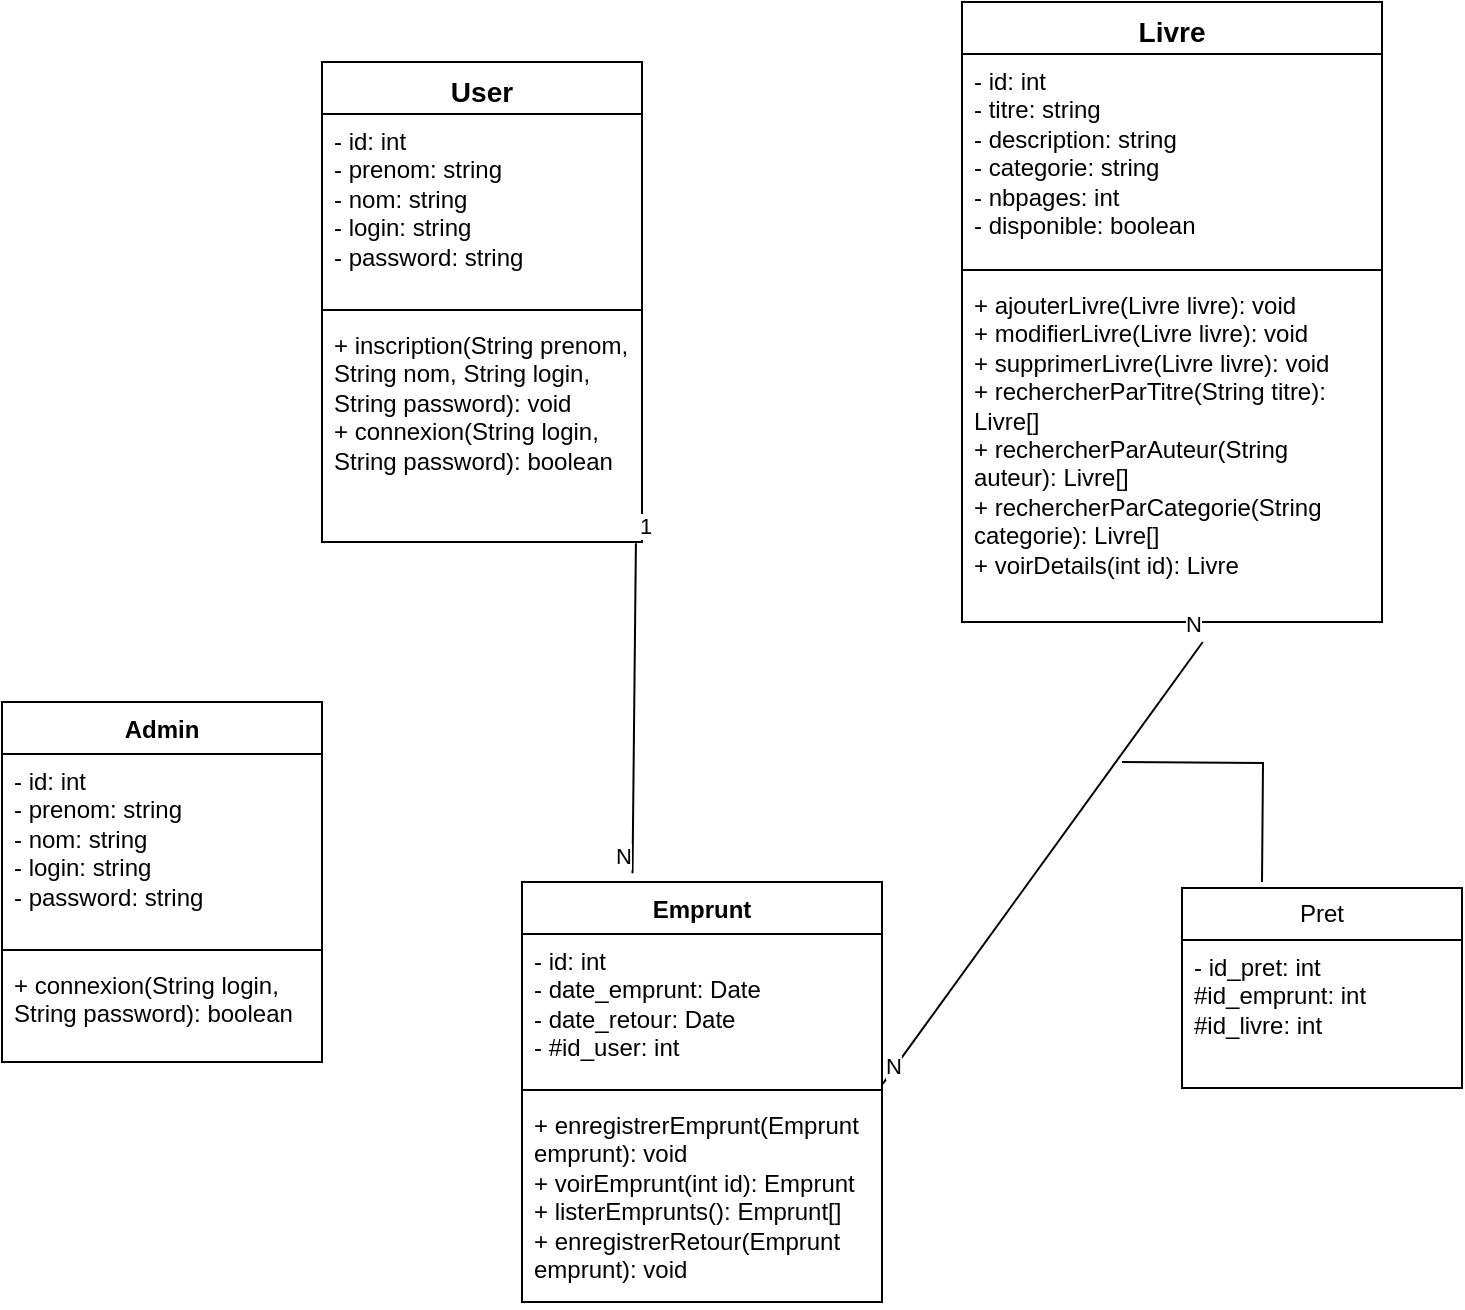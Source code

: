 <mxfile version="24.6.0" type="github">
  <diagram name="Page-1" id="hRsvSLn2zVmAwbegXf9u">
    <mxGraphModel dx="880" dy="529" grid="1" gridSize="10" guides="1" tooltips="1" connect="1" arrows="1" fold="1" page="1" pageScale="1" pageWidth="850" pageHeight="1100" math="0" shadow="0">
      <root>
        <mxCell id="0" />
        <mxCell id="1" parent="0" />
        <mxCell id="Yn_4mtnrS9CEGiopFEC6-2" value="&lt;font style=&quot;font-size: 14px;&quot;&gt;User&lt;/font&gt;" style="swimlane;fontStyle=1;align=center;verticalAlign=top;childLayout=stackLayout;horizontal=1;startSize=26;horizontalStack=0;resizeParent=1;resizeParentMax=0;resizeLast=0;collapsible=1;marginBottom=0;whiteSpace=wrap;html=1;" parent="1" vertex="1">
          <mxGeometry x="200" y="50" width="160" height="240" as="geometry" />
        </mxCell>
        <mxCell id="Yn_4mtnrS9CEGiopFEC6-3" value="&lt;font style=&quot;font-size: 12px;&quot;&gt;&lt;font style=&quot;font-size: 12px;&quot;&gt;- &lt;/font&gt;&lt;font style=&quot;font-size: 12px;&quot;&gt;id: int&lt;/font&gt;&lt;/font&gt;&lt;div style=&quot;&quot;&gt;&lt;font style=&quot;font-size: 12px;&quot;&gt;- prenom: string&lt;/font&gt;&lt;/div&gt;&lt;div style=&quot;&quot;&gt;&lt;font style=&quot;font-size: 12px;&quot;&gt;- &lt;font style=&quot;font-size: 12px;&quot;&gt;nom: string&lt;/font&gt;&lt;/font&gt;&lt;/div&gt;&lt;div style=&quot;&quot;&gt;&lt;span style=&quot;background-color: initial;&quot;&gt;&lt;font style=&quot;font-size: 12px;&quot;&gt;- login: string&lt;/font&gt;&lt;/span&gt;&lt;/div&gt;&lt;div style=&quot;&quot;&gt;&lt;span style=&quot;background-color: initial;&quot;&gt;&lt;font style=&quot;font-size: 12px;&quot;&gt;- password: string&lt;/font&gt;&lt;/span&gt;&lt;/div&gt;" style="text;strokeColor=none;fillColor=none;align=left;verticalAlign=top;spacingLeft=4;spacingRight=4;overflow=hidden;rotatable=0;points=[[0,0.5],[1,0.5]];portConstraint=eastwest;whiteSpace=wrap;html=1;" parent="Yn_4mtnrS9CEGiopFEC6-2" vertex="1">
          <mxGeometry y="26" width="160" height="94" as="geometry" />
        </mxCell>
        <mxCell id="Yn_4mtnrS9CEGiopFEC6-4" value="" style="line;strokeWidth=1;fillColor=none;align=left;verticalAlign=middle;spacingTop=-1;spacingLeft=3;spacingRight=3;rotatable=0;labelPosition=right;points=[];portConstraint=eastwest;strokeColor=inherit;" parent="Yn_4mtnrS9CEGiopFEC6-2" vertex="1">
          <mxGeometry y="120" width="160" height="8" as="geometry" />
        </mxCell>
        <mxCell id="Yn_4mtnrS9CEGiopFEC6-5" value="&lt;font style=&quot;font-size: 12px;&quot;&gt;+ inscription(String prenom, String nom, String login, String password): void&lt;/font&gt;&lt;div style=&quot;&quot;&gt;&lt;font style=&quot;font-size: 12px;&quot;&gt;+ connexion(String login, String password): boolean&lt;/font&gt;&lt;/div&gt;" style="text;strokeColor=none;fillColor=none;align=left;verticalAlign=top;spacingLeft=4;spacingRight=4;overflow=hidden;rotatable=0;points=[[0,0.5],[1,0.5]];portConstraint=eastwest;whiteSpace=wrap;html=1;" parent="Yn_4mtnrS9CEGiopFEC6-2" vertex="1">
          <mxGeometry y="128" width="160" height="112" as="geometry" />
        </mxCell>
        <mxCell id="Yn_4mtnrS9CEGiopFEC6-6" value="&lt;font style=&quot;font-size: 14px;&quot;&gt;Livre&lt;/font&gt;" style="swimlane;fontStyle=1;align=center;verticalAlign=top;childLayout=stackLayout;horizontal=1;startSize=26;horizontalStack=0;resizeParent=1;resizeParentMax=0;resizeLast=0;collapsible=1;marginBottom=0;whiteSpace=wrap;html=1;" parent="1" vertex="1">
          <mxGeometry x="520" y="20" width="210" height="310" as="geometry" />
        </mxCell>
        <mxCell id="Yn_4mtnrS9CEGiopFEC6-7" value="&lt;font style=&quot;font-size: 12px;&quot;&gt;- id: int&lt;/font&gt;&lt;div style=&quot;&quot;&gt;&lt;font style=&quot;font-size: 12px;&quot;&gt;- titre: string&lt;/font&gt;&lt;/div&gt;&lt;div style=&quot;&quot;&gt;&lt;font style=&quot;font-size: 12px;&quot;&gt;- description: string&lt;/font&gt;&lt;/div&gt;&lt;div style=&quot;&quot;&gt;&lt;font style=&quot;font-size: 12px;&quot;&gt;- categorie: string&lt;/font&gt;&lt;/div&gt;&lt;div style=&quot;&quot;&gt;&lt;font style=&quot;font-size: 12px;&quot;&gt;- nbpages: int&lt;/font&gt;&lt;/div&gt;&lt;div style=&quot;&quot;&gt;&lt;font style=&quot;font-size: 12px;&quot;&gt;- disponible: boolean&lt;/font&gt;&lt;/div&gt;" style="text;strokeColor=none;fillColor=none;align=left;verticalAlign=top;spacingLeft=4;spacingRight=4;overflow=hidden;rotatable=0;points=[[0,0.5],[1,0.5]];portConstraint=eastwest;whiteSpace=wrap;html=1;" parent="Yn_4mtnrS9CEGiopFEC6-6" vertex="1">
          <mxGeometry y="26" width="210" height="104" as="geometry" />
        </mxCell>
        <mxCell id="Yn_4mtnrS9CEGiopFEC6-8" value="" style="line;strokeWidth=1;fillColor=none;align=left;verticalAlign=middle;spacingTop=-1;spacingLeft=3;spacingRight=3;rotatable=0;labelPosition=right;points=[];portConstraint=eastwest;strokeColor=inherit;" parent="Yn_4mtnrS9CEGiopFEC6-6" vertex="1">
          <mxGeometry y="130" width="210" height="8" as="geometry" />
        </mxCell>
        <mxCell id="Yn_4mtnrS9CEGiopFEC6-9" value="&lt;div&gt;+ ajouterLivre(Livre livre): void&lt;/div&gt;&lt;div&gt;+ modifierLivre(Livre livre): void&lt;/div&gt;&lt;div&gt;+ supprimerLivre(Livre livre): void&lt;/div&gt;&lt;div&gt;+ rechercherParTitre(String titre): Livre[]&lt;/div&gt;&lt;div&gt;+ rechercherParAuteur(String auteur): Livre[]&lt;/div&gt;&lt;div&gt;+ rechercherParCategorie(String categorie): Livre[]&lt;/div&gt;&lt;div&gt;+ voirDetails(int id): Livre&lt;/div&gt;" style="text;strokeColor=none;fillColor=none;align=left;verticalAlign=top;spacingLeft=4;spacingRight=4;overflow=hidden;rotatable=0;points=[[0,0.5],[1,0.5]];portConstraint=eastwest;whiteSpace=wrap;html=1;" parent="Yn_4mtnrS9CEGiopFEC6-6" vertex="1">
          <mxGeometry y="138" width="210" height="172" as="geometry" />
        </mxCell>
        <mxCell id="Yn_4mtnrS9CEGiopFEC6-14" value="Emprunt" style="swimlane;fontStyle=1;align=center;verticalAlign=top;childLayout=stackLayout;horizontal=1;startSize=26;horizontalStack=0;resizeParent=1;resizeParentMax=0;resizeLast=0;collapsible=1;marginBottom=0;whiteSpace=wrap;html=1;" parent="1" vertex="1">
          <mxGeometry x="300" y="460" width="180" height="210" as="geometry" />
        </mxCell>
        <mxCell id="Yn_4mtnrS9CEGiopFEC6-15" value="- id: int&lt;div&gt;- date_emprunt: Date&lt;/div&gt;&lt;div&gt;- date_retour: Date&lt;/div&gt;&lt;div&gt;- &lt;span style=&quot;background-color: rgb(255, 255, 255);&quot;&gt;#id_user: int&lt;/span&gt;&lt;/div&gt;" style="text;strokeColor=none;fillColor=none;align=left;verticalAlign=top;spacingLeft=4;spacingRight=4;overflow=hidden;rotatable=0;points=[[0,0.5],[1,0.5]];portConstraint=eastwest;whiteSpace=wrap;html=1;" parent="Yn_4mtnrS9CEGiopFEC6-14" vertex="1">
          <mxGeometry y="26" width="180" height="74" as="geometry" />
        </mxCell>
        <mxCell id="Yn_4mtnrS9CEGiopFEC6-16" value="" style="line;strokeWidth=1;fillColor=none;align=left;verticalAlign=middle;spacingTop=-1;spacingLeft=3;spacingRight=3;rotatable=0;labelPosition=right;points=[];portConstraint=eastwest;strokeColor=inherit;" parent="Yn_4mtnrS9CEGiopFEC6-14" vertex="1">
          <mxGeometry y="100" width="180" height="8" as="geometry" />
        </mxCell>
        <mxCell id="Yn_4mtnrS9CEGiopFEC6-17" value="&lt;div&gt;+ enregistrerEmprunt(Emprunt emprunt): void&lt;/div&gt;&lt;div&gt;+ voirEmprunt(int id): Emprunt&lt;/div&gt;&lt;div&gt;+ listerEmprunts(): Emprunt[]&lt;/div&gt;&lt;div&gt;+ enregistrerRetour(Emprunt emprunt): void&lt;/div&gt;" style="text;strokeColor=none;fillColor=none;align=left;verticalAlign=top;spacingLeft=4;spacingRight=4;overflow=hidden;rotatable=0;points=[[0,0.5],[1,0.5]];portConstraint=eastwest;whiteSpace=wrap;html=1;" parent="Yn_4mtnrS9CEGiopFEC6-14" vertex="1">
          <mxGeometry y="108" width="180" height="102" as="geometry" />
        </mxCell>
        <mxCell id="Yn_4mtnrS9CEGiopFEC6-18" value="Admin" style="swimlane;fontStyle=1;align=center;verticalAlign=top;childLayout=stackLayout;horizontal=1;startSize=26;horizontalStack=0;resizeParent=1;resizeParentMax=0;resizeLast=0;collapsible=1;marginBottom=0;whiteSpace=wrap;html=1;" parent="1" vertex="1">
          <mxGeometry x="40" y="370" width="160" height="180" as="geometry" />
        </mxCell>
        <mxCell id="Yn_4mtnrS9CEGiopFEC6-19" value="- id: int&lt;div&gt;- prenom: string&lt;/div&gt;&lt;div&gt;- nom: string&lt;/div&gt;&lt;div&gt;- login: string&lt;/div&gt;&lt;div&gt;- password: string&lt;/div&gt;" style="text;strokeColor=none;fillColor=none;align=left;verticalAlign=top;spacingLeft=4;spacingRight=4;overflow=hidden;rotatable=0;points=[[0,0.5],[1,0.5]];portConstraint=eastwest;whiteSpace=wrap;html=1;" parent="Yn_4mtnrS9CEGiopFEC6-18" vertex="1">
          <mxGeometry y="26" width="160" height="94" as="geometry" />
        </mxCell>
        <mxCell id="Yn_4mtnrS9CEGiopFEC6-20" value="" style="line;strokeWidth=1;fillColor=none;align=left;verticalAlign=middle;spacingTop=-1;spacingLeft=3;spacingRight=3;rotatable=0;labelPosition=right;points=[];portConstraint=eastwest;strokeColor=inherit;" parent="Yn_4mtnrS9CEGiopFEC6-18" vertex="1">
          <mxGeometry y="120" width="160" height="8" as="geometry" />
        </mxCell>
        <mxCell id="Yn_4mtnrS9CEGiopFEC6-21" value="&lt;font style=&quot;font-size: 12px;&quot;&gt;+&amp;nbsp;connexion(String login, String password): boolean&lt;/font&gt;&lt;div style=&quot;&quot;&gt;&lt;br&gt;&lt;/div&gt;" style="text;strokeColor=none;fillColor=none;align=left;verticalAlign=top;spacingLeft=4;spacingRight=4;overflow=hidden;rotatable=0;points=[[0,0.5],[1,0.5]];portConstraint=eastwest;whiteSpace=wrap;html=1;" parent="Yn_4mtnrS9CEGiopFEC6-18" vertex="1">
          <mxGeometry y="128" width="160" height="52" as="geometry" />
        </mxCell>
        <mxCell id="Yn_4mtnrS9CEGiopFEC6-26" value="" style="endArrow=none;html=1;rounded=0;entryX=0.478;entryY=1.012;entryDx=0;entryDy=0;entryPerimeter=0;exitX=1.002;exitY=0.118;exitDx=0;exitDy=0;exitPerimeter=0;" parent="1" source="Yn_4mtnrS9CEGiopFEC6-16" edge="1">
          <mxGeometry relative="1" as="geometry">
            <mxPoint x="470" y="557.94" as="sourcePoint" />
            <mxPoint x="640.38" y="340.004" as="targetPoint" />
          </mxGeometry>
        </mxCell>
        <mxCell id="Yn_4mtnrS9CEGiopFEC6-27" value="N" style="edgeLabel;resizable=0;html=1;align=left;verticalAlign=bottom;" parent="Yn_4mtnrS9CEGiopFEC6-26" connectable="0" vertex="1">
          <mxGeometry x="-1" relative="1" as="geometry" />
        </mxCell>
        <mxCell id="Yn_4mtnrS9CEGiopFEC6-28" value="N" style="edgeLabel;resizable=0;html=1;align=right;verticalAlign=bottom;" parent="Yn_4mtnrS9CEGiopFEC6-26" connectable="0" vertex="1">
          <mxGeometry x="1" relative="1" as="geometry" />
        </mxCell>
        <mxCell id="Yn_4mtnrS9CEGiopFEC6-29" value="" style="endArrow=none;html=1;rounded=0;exitX=0.981;exitY=1.006;exitDx=0;exitDy=0;exitPerimeter=0;entryX=0.307;entryY=-0.021;entryDx=0;entryDy=0;entryPerimeter=0;" parent="1" source="Yn_4mtnrS9CEGiopFEC6-5" target="Yn_4mtnrS9CEGiopFEC6-14" edge="1">
          <mxGeometry relative="1" as="geometry">
            <mxPoint x="260" y="340" as="sourcePoint" />
            <mxPoint x="420" y="340" as="targetPoint" />
          </mxGeometry>
        </mxCell>
        <mxCell id="Yn_4mtnrS9CEGiopFEC6-30" value="1" style="edgeLabel;resizable=0;html=1;align=left;verticalAlign=bottom;" parent="Yn_4mtnrS9CEGiopFEC6-29" connectable="0" vertex="1">
          <mxGeometry x="-1" relative="1" as="geometry" />
        </mxCell>
        <mxCell id="Yn_4mtnrS9CEGiopFEC6-31" value="N" style="edgeLabel;resizable=0;html=1;align=right;verticalAlign=bottom;" parent="Yn_4mtnrS9CEGiopFEC6-29" connectable="0" vertex="1">
          <mxGeometry x="1" relative="1" as="geometry" />
        </mxCell>
        <mxCell id="Yn_4mtnrS9CEGiopFEC6-32" value="Pret" style="swimlane;fontStyle=0;childLayout=stackLayout;horizontal=1;startSize=26;fillColor=none;horizontalStack=0;resizeParent=1;resizeParentMax=0;resizeLast=0;collapsible=1;marginBottom=0;whiteSpace=wrap;html=1;" parent="1" vertex="1">
          <mxGeometry x="630" y="463" width="140" height="100" as="geometry" />
        </mxCell>
        <mxCell id="Yn_4mtnrS9CEGiopFEC6-33" value="- id_pret: int&lt;div&gt;&lt;span style=&quot;background-color: rgb(255, 255, 255);&quot;&gt;#id_emprunt: int&lt;/span&gt;&lt;/div&gt;&lt;div&gt;&lt;span style=&quot;background-color: rgb(255, 255, 255);&quot;&gt;#id_livre&lt;/span&gt;: int&lt;/div&gt;" style="text;strokeColor=none;fillColor=none;align=left;verticalAlign=top;spacingLeft=4;spacingRight=4;overflow=hidden;rotatable=0;points=[[0,0.5],[1,0.5]];portConstraint=eastwest;whiteSpace=wrap;html=1;" parent="Yn_4mtnrS9CEGiopFEC6-32" vertex="1">
          <mxGeometry y="26" width="140" height="74" as="geometry" />
        </mxCell>
        <mxCell id="Yn_4mtnrS9CEGiopFEC6-36" value="" style="endArrow=none;html=1;edgeStyle=orthogonalEdgeStyle;rounded=0;" parent="1" edge="1">
          <mxGeometry relative="1" as="geometry">
            <mxPoint x="600" y="400" as="sourcePoint" />
            <mxPoint x="670" y="460" as="targetPoint" />
          </mxGeometry>
        </mxCell>
      </root>
    </mxGraphModel>
  </diagram>
</mxfile>
